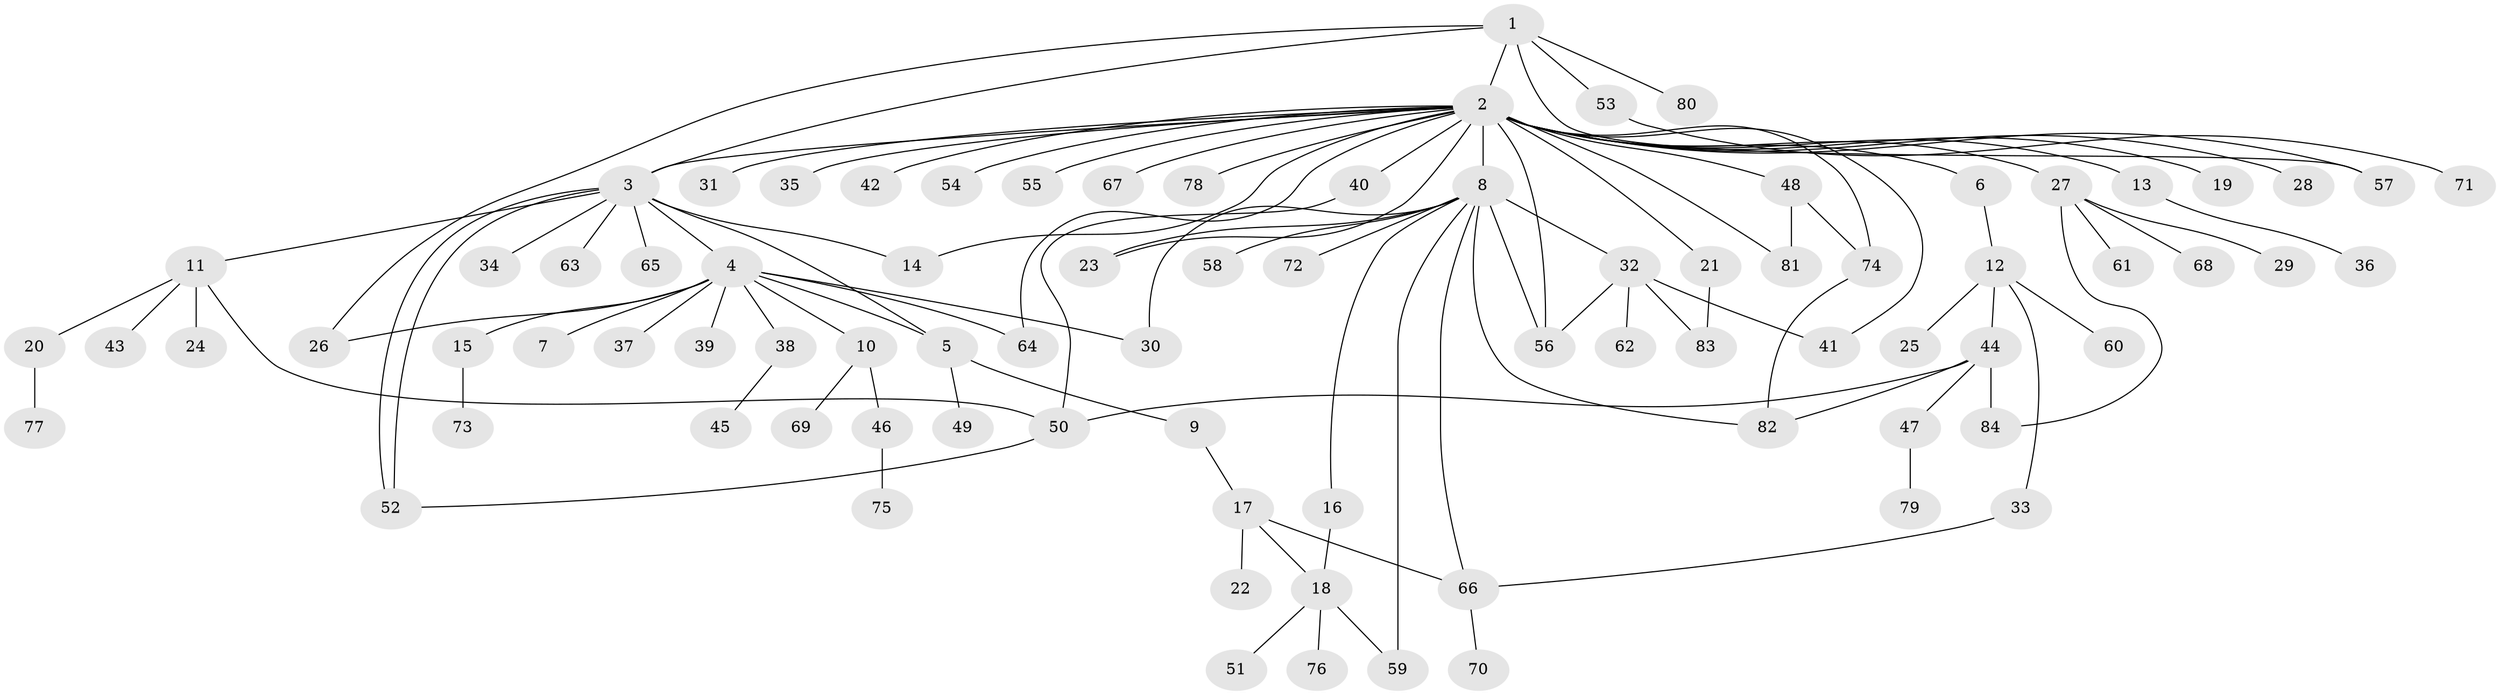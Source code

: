 // coarse degree distribution, {5: 0.0392156862745098, 22: 0.0196078431372549, 9: 0.0196078431372549, 10: 0.0196078431372549, 3: 0.09803921568627451, 2: 0.21568627450980393, 6: 0.0196078431372549, 4: 0.09803921568627451, 1: 0.47058823529411764}
// Generated by graph-tools (version 1.1) at 2025/50/03/04/25 22:50:20]
// undirected, 84 vertices, 108 edges
graph export_dot {
  node [color=gray90,style=filled];
  1;
  2;
  3;
  4;
  5;
  6;
  7;
  8;
  9;
  10;
  11;
  12;
  13;
  14;
  15;
  16;
  17;
  18;
  19;
  20;
  21;
  22;
  23;
  24;
  25;
  26;
  27;
  28;
  29;
  30;
  31;
  32;
  33;
  34;
  35;
  36;
  37;
  38;
  39;
  40;
  41;
  42;
  43;
  44;
  45;
  46;
  47;
  48;
  49;
  50;
  51;
  52;
  53;
  54;
  55;
  56;
  57;
  58;
  59;
  60;
  61;
  62;
  63;
  64;
  65;
  66;
  67;
  68;
  69;
  70;
  71;
  72;
  73;
  74;
  75;
  76;
  77;
  78;
  79;
  80;
  81;
  82;
  83;
  84;
  1 -- 2;
  1 -- 3;
  1 -- 26;
  1 -- 53;
  1 -- 57;
  1 -- 80;
  2 -- 3;
  2 -- 6;
  2 -- 8;
  2 -- 13;
  2 -- 14;
  2 -- 19;
  2 -- 21;
  2 -- 23;
  2 -- 27;
  2 -- 28;
  2 -- 31;
  2 -- 35;
  2 -- 40;
  2 -- 41;
  2 -- 42;
  2 -- 48;
  2 -- 54;
  2 -- 55;
  2 -- 56;
  2 -- 57;
  2 -- 64;
  2 -- 67;
  2 -- 74;
  2 -- 78;
  2 -- 81;
  3 -- 4;
  3 -- 5;
  3 -- 11;
  3 -- 14;
  3 -- 34;
  3 -- 52;
  3 -- 52;
  3 -- 63;
  3 -- 65;
  4 -- 5;
  4 -- 7;
  4 -- 10;
  4 -- 15;
  4 -- 26;
  4 -- 30;
  4 -- 37;
  4 -- 38;
  4 -- 39;
  4 -- 64;
  5 -- 9;
  5 -- 49;
  6 -- 12;
  8 -- 16;
  8 -- 23;
  8 -- 30;
  8 -- 32;
  8 -- 56;
  8 -- 58;
  8 -- 59;
  8 -- 66;
  8 -- 72;
  8 -- 82;
  9 -- 17;
  10 -- 46;
  10 -- 69;
  11 -- 20;
  11 -- 24;
  11 -- 43;
  11 -- 50;
  12 -- 25;
  12 -- 33;
  12 -- 44;
  12 -- 60;
  13 -- 36;
  15 -- 73;
  16 -- 18;
  17 -- 18;
  17 -- 22;
  17 -- 66;
  18 -- 51;
  18 -- 59;
  18 -- 76;
  20 -- 77;
  21 -- 83;
  27 -- 29;
  27 -- 61;
  27 -- 68;
  27 -- 84;
  32 -- 41;
  32 -- 56;
  32 -- 62;
  32 -- 83;
  33 -- 66;
  38 -- 45;
  40 -- 50;
  44 -- 47;
  44 -- 50;
  44 -- 82;
  44 -- 84;
  46 -- 75;
  47 -- 79;
  48 -- 74;
  48 -- 81;
  50 -- 52;
  53 -- 71;
  66 -- 70;
  74 -- 82;
}
